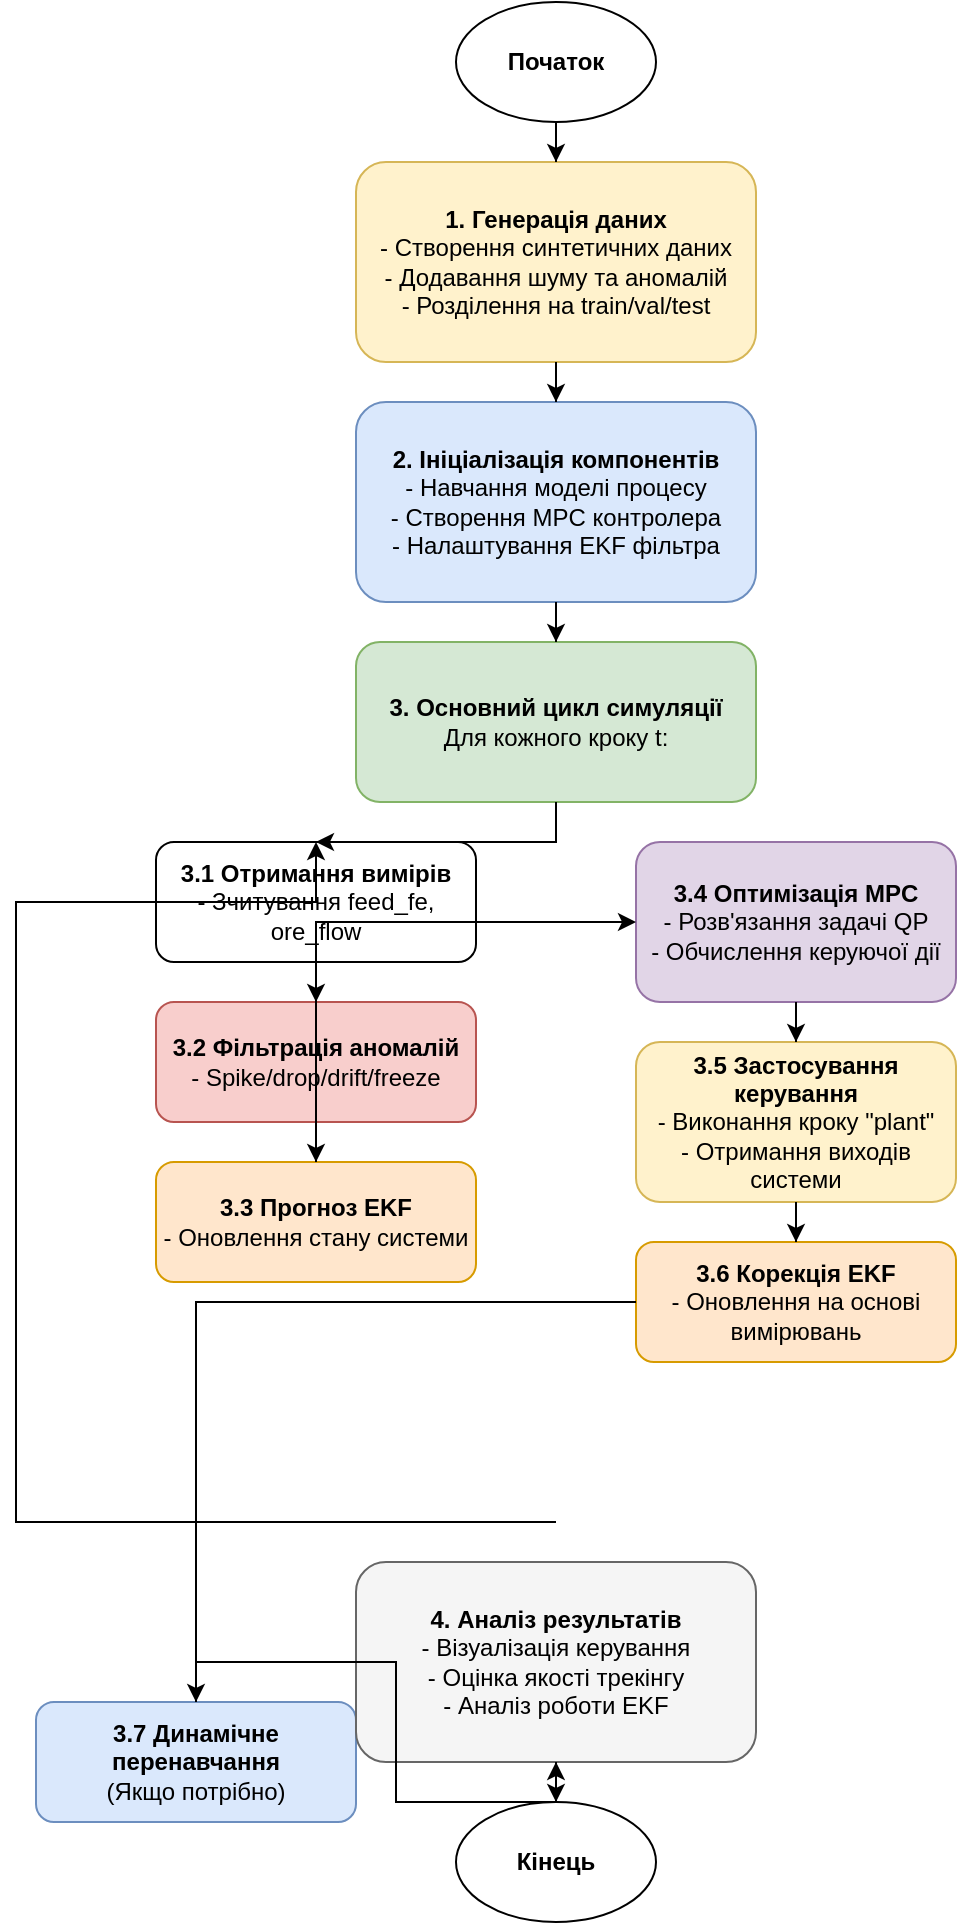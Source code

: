 <mxfile version="27.1.6">
  <diagram name="Алгоритм симулятора" id="0">
    <mxGraphModel dx="1042" dy="527" grid="1" gridSize="10" guides="1" tooltips="1" connect="1" arrows="1" fold="1" page="1" pageScale="1" pageWidth="827" pageHeight="1169" math="0" shadow="0">
      <root>
        <mxCell id="0" />
        <mxCell id="1" parent="0" />
        <mxCell id="start" value="&lt;b&gt;Початок&lt;/b&gt;" style="ellipse;whiteSpace=wrap;html=1;" parent="1" vertex="1">
          <mxGeometry x="300" y="20" width="100" height="60" as="geometry" />
        </mxCell>
        <mxCell id="gen_data" value="&lt;b&gt;1. Генерація даних&lt;/b&gt;&lt;br&gt;- Створення синтетичних даних&lt;br&gt;- Додавання шуму та аномалій&lt;br&gt;- Розділення на train/val/test" style="rounded=1;whiteSpace=wrap;html=1;fillColor=#fff2cc;strokeColor=#d6b656;" parent="1" vertex="1">
          <mxGeometry x="250" y="100" width="200" height="100" as="geometry" />
        </mxCell>
        <mxCell id="init_components" value="&lt;b&gt;2. Ініціалізація компонентів&lt;/b&gt;&lt;br&gt;- Навчання моделі процесу&lt;br&gt;- Створення MPC контролера&lt;br&gt;- Налаштування EKF фільтра" style="rounded=1;whiteSpace=wrap;html=1;fillColor=#dae8fc;strokeColor=#6c8ebf;" parent="1" vertex="1">
          <mxGeometry x="250" y="220" width="200" height="100" as="geometry" />
        </mxCell>
        <mxCell id="sim_loop" value="&lt;b&gt;3. Основний цикл симуляції&lt;/b&gt;&lt;br&gt;Для кожного кроку t:" style="rounded=1;whiteSpace=wrap;html=1;fillColor=#d5e8d4;strokeColor=#82b366;" parent="1" vertex="1">
          <mxGeometry x="250" y="340" width="200" height="80" as="geometry" />
        </mxCell>
        <mxCell id="step1" value="&lt;b&gt;3.1 Отримання вимірів&lt;/b&gt;&lt;br&gt;- Зчитування feed_fe, ore_flow" style="rounded=1;whiteSpace=wrap;html=1;fillColor=#ffffff;strokeColor=#000000;" parent="1" vertex="1">
          <mxGeometry x="150" y="440" width="160" height="60" as="geometry" />
        </mxCell>
        <mxCell id="step2" value="&lt;b&gt;3.2 Фільтрація аномалій&lt;/b&gt;&lt;br&gt;- Spike/drop/drift/freeze" style="rounded=1;whiteSpace=wrap;html=1;fillColor=#f8cecc;strokeColor=#b85450;" parent="1" vertex="1">
          <mxGeometry x="150" y="520" width="160" height="60" as="geometry" />
        </mxCell>
        <mxCell id="step3" value="&lt;b&gt;3.3 Прогноз EKF&lt;/b&gt;&lt;br&gt;- Оновлення стану системи" style="rounded=1;whiteSpace=wrap;html=1;fillColor=#ffe6cc;strokeColor=#d79b00;" parent="1" vertex="1">
          <mxGeometry x="150" y="600" width="160" height="60" as="geometry" />
        </mxCell>
        <mxCell id="step4" value="&lt;b&gt;3.4 Оптимізація MPC&lt;/b&gt;&lt;br&gt;- Розв&#39;язання задачі QP&lt;br&gt;- Обчислення керуючої дії" style="rounded=1;whiteSpace=wrap;html=1;fillColor=#e1d5e7;strokeColor=#9673a6;" parent="1" vertex="1">
          <mxGeometry x="390" y="440" width="160" height="80" as="geometry" />
        </mxCell>
        <mxCell id="step5" value="&lt;b&gt;3.5 Застосування керування&lt;/b&gt;&lt;br&gt;- Виконання кроку &amp;quot;plant&amp;quot;&lt;br&gt;- Отримання виходів системи" style="rounded=1;whiteSpace=wrap;html=1;fillColor=#fff2cc;strokeColor=#d6b656;" parent="1" vertex="1">
          <mxGeometry x="390" y="540" width="160" height="80" as="geometry" />
        </mxCell>
        <mxCell id="step6" value="&lt;b&gt;3.6 Корекція EKF&lt;/b&gt;&lt;br&gt;- Оновлення на основі вимірювань" style="rounded=1;whiteSpace=wrap;html=1;fillColor=#ffe6cc;strokeColor=#d79b00;" parent="1" vertex="1">
          <mxGeometry x="390" y="640" width="160" height="60" as="geometry" />
        </mxCell>
        <mxCell id="step7" value="&lt;b&gt;3.7 Динамічне перенавчання&lt;/b&gt;&lt;br&gt;(Якщо потрібно)" style="rounded=1;whiteSpace=wrap;html=1;fillColor=#dae8fc;strokeColor=#6c8ebf;" parent="1" vertex="1">
          <mxGeometry x="90" y="870" width="160" height="60" as="geometry" />
        </mxCell>
        <mxCell id="analysis" value="&lt;b&gt;4. Аналіз результатів&lt;/b&gt;&lt;br&gt;- Візуалізація керування&lt;br&gt;- Оцінка якості трекінгу&lt;br&gt;- Аналіз роботи EKF" style="rounded=1;whiteSpace=wrap;html=1;fillColor=#f5f5f5;strokeColor=#666666;" parent="1" vertex="1">
          <mxGeometry x="250" y="800" width="200" height="100" as="geometry" />
        </mxCell>
        <mxCell id="end" value="&lt;b&gt;Кінець&lt;/b&gt;" style="ellipse;whiteSpace=wrap;html=1;" parent="1" vertex="1">
          <mxGeometry x="300" y="920" width="100" height="60" as="geometry" />
        </mxCell>
        <mxCell id="arrow1" style="edgeStyle=orthogonalEdgeStyle;rounded=0;orthogonalLoop=1;jettySize=auto;html=1;" parent="1" source="start" target="gen_data" edge="1">
          <mxGeometry relative="1" as="geometry" />
        </mxCell>
        <mxCell id="arrow2" style="edgeStyle=orthogonalEdgeStyle;rounded=0;orthogonalLoop=1;jettySize=auto;html=1;" parent="1" source="gen_data" target="init_components" edge="1">
          <mxGeometry relative="1" as="geometry" />
        </mxCell>
        <mxCell id="arrow3" style="edgeStyle=orthogonalEdgeStyle;rounded=0;orthogonalLoop=1;jettySize=auto;html=1;" parent="1" source="init_components" target="sim_loop" edge="1">
          <mxGeometry relative="1" as="geometry" />
        </mxCell>
        <mxCell id="arrow4" style="edgeStyle=orthogonalEdgeStyle;rounded=0;orthogonalLoop=1;jettySize=auto;html=1;" parent="1" source="sim_loop" target="step1" edge="1">
          <mxGeometry relative="1" as="geometry">
            <mxPoint x="350" y="380" as="targetPoint" />
          </mxGeometry>
        </mxCell>
        <mxCell id="arrow5" style="edgeStyle=orthogonalEdgeStyle;rounded=0;orthogonalLoop=1;jettySize=auto;html=1;" parent="1" source="step1" target="step2" edge="1">
          <mxGeometry relative="1" as="geometry" />
        </mxCell>
        <mxCell id="arrow6" style="edgeStyle=orthogonalEdgeStyle;rounded=0;orthogonalLoop=1;jettySize=auto;html=1;" parent="1" source="step2" target="step3" edge="1">
          <mxGeometry relative="1" as="geometry" />
        </mxCell>
        <mxCell id="arrow7" style="edgeStyle=orthogonalEdgeStyle;rounded=0;orthogonalLoop=1;jettySize=auto;html=1;" parent="1" source="step3" target="step4" edge="1">
          <mxGeometry relative="1" as="geometry">
            <Array as="points">
              <mxPoint x="230" y="630" />
              <mxPoint x="230" y="480" />
              <mxPoint x="390" y="480" />
            </Array>
          </mxGeometry>
        </mxCell>
        <mxCell id="arrow8" style="edgeStyle=orthogonalEdgeStyle;rounded=0;orthogonalLoop=1;jettySize=auto;html=1;" parent="1" source="step4" target="step5" edge="1">
          <mxGeometry relative="1" as="geometry" />
        </mxCell>
        <mxCell id="arrow9" style="edgeStyle=orthogonalEdgeStyle;rounded=0;orthogonalLoop=1;jettySize=auto;html=1;" parent="1" source="step5" target="step6" edge="1">
          <mxGeometry relative="1" as="geometry" />
        </mxCell>
        <mxCell id="arrow10" style="edgeStyle=orthogonalEdgeStyle;rounded=0;orthogonalLoop=1;jettySize=auto;html=1;" parent="1" source="step6" target="step7" edge="1">
          <mxGeometry relative="1" as="geometry">
            <mxPoint x="470" y="670" as="sourcePoint" />
            <mxPoint x="350" y="670" as="targetPoint" />
          </mxGeometry>
        </mxCell>
        <mxCell id="arrow11" style="edgeStyle=orthogonalEdgeStyle;rounded=0;orthogonalLoop=1;jettySize=auto;html=1;" parent="1" source="step7" target="analysis" edge="1">
          <mxGeometry relative="1" as="geometry" />
        </mxCell>
        <mxCell id="arrow12" style="edgeStyle=orthogonalEdgeStyle;rounded=0;orthogonalLoop=1;jettySize=auto;html=1;exitX=0.5;exitY=1;exitDx=0;exitDy=0;" parent="1" source="analysis" target="end" edge="1">
          <mxGeometry relative="1" as="geometry" />
        </mxCell>
        <mxCell id="loop_arrow" style="edgeStyle=orthogonalEdgeStyle;rounded=0;orthogonalLoop=1;jettySize=auto;html=1;entryX=0.5;entryY=0;entryDx=0;entryDy=0;" parent="1" source="step7" target="step1" edge="1">
          <mxGeometry relative="1" as="geometry">
            <Array as="points">
              <mxPoint x="350" y="780" />
              <mxPoint x="80" y="780" />
              <mxPoint x="80" y="470" />
              <mxPoint x="150" y="470" />
            </Array>
          </mxGeometry>
        </mxCell>
      </root>
    </mxGraphModel>
  </diagram>
</mxfile>
